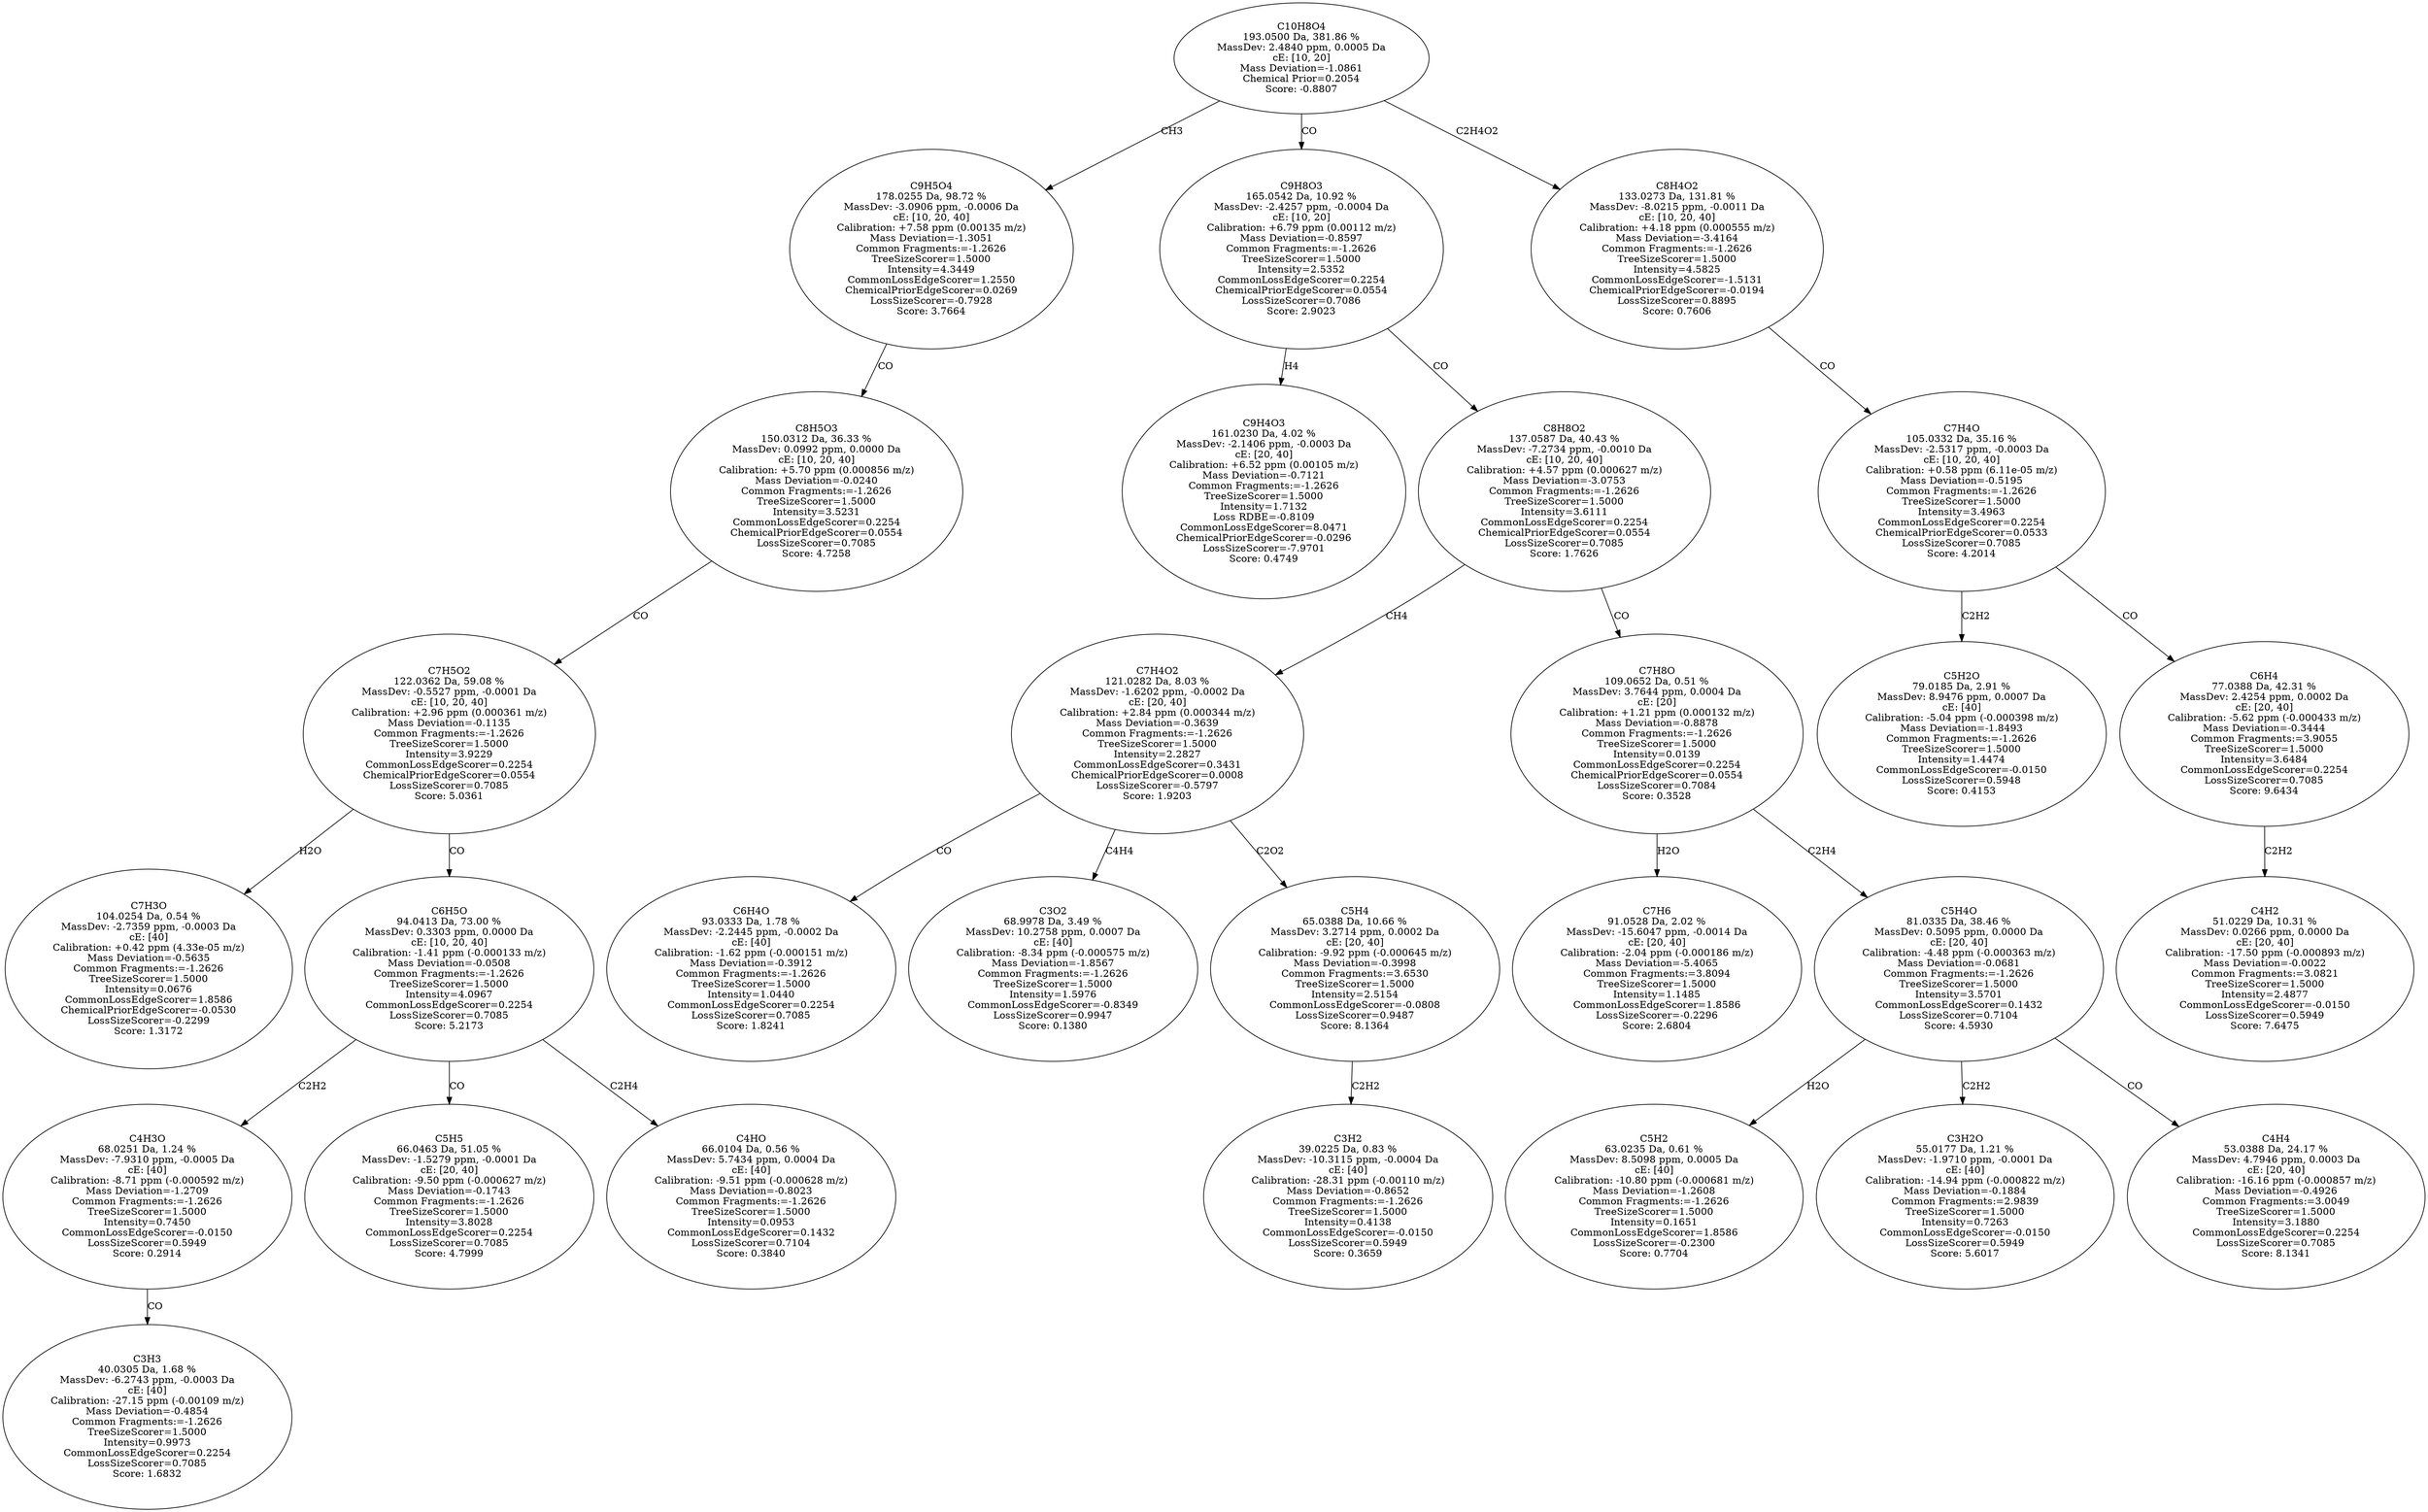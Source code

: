 strict digraph {
v1 [label="C7H3O\n104.0254 Da, 0.54 %\nMassDev: -2.7359 ppm, -0.0003 Da\ncE: [40]\nCalibration: +0.42 ppm (4.33e-05 m/z)\nMass Deviation=-0.5635\nCommon Fragments:=-1.2626\nTreeSizeScorer=1.5000\nIntensity=0.0676\nCommonLossEdgeScorer=1.8586\nChemicalPriorEdgeScorer=-0.0530\nLossSizeScorer=-0.2299\nScore: 1.3172"];
v2 [label="C3H3\n40.0305 Da, 1.68 %\nMassDev: -6.2743 ppm, -0.0003 Da\ncE: [40]\nCalibration: -27.15 ppm (-0.00109 m/z)\nMass Deviation=-0.4854\nCommon Fragments:=-1.2626\nTreeSizeScorer=1.5000\nIntensity=0.9973\nCommonLossEdgeScorer=0.2254\nLossSizeScorer=0.7085\nScore: 1.6832"];
v3 [label="C4H3O\n68.0251 Da, 1.24 %\nMassDev: -7.9310 ppm, -0.0005 Da\ncE: [40]\nCalibration: -8.71 ppm (-0.000592 m/z)\nMass Deviation=-1.2709\nCommon Fragments:=-1.2626\nTreeSizeScorer=1.5000\nIntensity=0.7450\nCommonLossEdgeScorer=-0.0150\nLossSizeScorer=0.5949\nScore: 0.2914"];
v4 [label="C5H5\n66.0463 Da, 51.05 %\nMassDev: -1.5279 ppm, -0.0001 Da\ncE: [20, 40]\nCalibration: -9.50 ppm (-0.000627 m/z)\nMass Deviation=-0.1743\nCommon Fragments:=-1.2626\nTreeSizeScorer=1.5000\nIntensity=3.8028\nCommonLossEdgeScorer=0.2254\nLossSizeScorer=0.7085\nScore: 4.7999"];
v5 [label="C4HO\n66.0104 Da, 0.56 %\nMassDev: 5.7434 ppm, 0.0004 Da\ncE: [40]\nCalibration: -9.51 ppm (-0.000628 m/z)\nMass Deviation=-0.8023\nCommon Fragments:=-1.2626\nTreeSizeScorer=1.5000\nIntensity=0.0953\nCommonLossEdgeScorer=0.1432\nLossSizeScorer=0.7104\nScore: 0.3840"];
v6 [label="C6H5O\n94.0413 Da, 73.00 %\nMassDev: 0.3303 ppm, 0.0000 Da\ncE: [10, 20, 40]\nCalibration: -1.41 ppm (-0.000133 m/z)\nMass Deviation=-0.0508\nCommon Fragments:=-1.2626\nTreeSizeScorer=1.5000\nIntensity=4.0967\nCommonLossEdgeScorer=0.2254\nLossSizeScorer=0.7085\nScore: 5.2173"];
v7 [label="C7H5O2\n122.0362 Da, 59.08 %\nMassDev: -0.5527 ppm, -0.0001 Da\ncE: [10, 20, 40]\nCalibration: +2.96 ppm (0.000361 m/z)\nMass Deviation=-0.1135\nCommon Fragments:=-1.2626\nTreeSizeScorer=1.5000\nIntensity=3.9229\nCommonLossEdgeScorer=0.2254\nChemicalPriorEdgeScorer=0.0554\nLossSizeScorer=0.7085\nScore: 5.0361"];
v8 [label="C8H5O3\n150.0312 Da, 36.33 %\nMassDev: 0.0992 ppm, 0.0000 Da\ncE: [10, 20, 40]\nCalibration: +5.70 ppm (0.000856 m/z)\nMass Deviation=-0.0240\nCommon Fragments:=-1.2626\nTreeSizeScorer=1.5000\nIntensity=3.5231\nCommonLossEdgeScorer=0.2254\nChemicalPriorEdgeScorer=0.0554\nLossSizeScorer=0.7085\nScore: 4.7258"];
v9 [label="C9H5O4\n178.0255 Da, 98.72 %\nMassDev: -3.0906 ppm, -0.0006 Da\ncE: [10, 20, 40]\nCalibration: +7.58 ppm (0.00135 m/z)\nMass Deviation=-1.3051\nCommon Fragments:=-1.2626\nTreeSizeScorer=1.5000\nIntensity=4.3449\nCommonLossEdgeScorer=1.2550\nChemicalPriorEdgeScorer=0.0269\nLossSizeScorer=-0.7928\nScore: 3.7664"];
v10 [label="C9H4O3\n161.0230 Da, 4.02 %\nMassDev: -2.1406 ppm, -0.0003 Da\ncE: [20, 40]\nCalibration: +6.52 ppm (0.00105 m/z)\nMass Deviation=-0.7121\nCommon Fragments:=-1.2626\nTreeSizeScorer=1.5000\nIntensity=1.7132\nLoss RDBE=-0.8109\nCommonLossEdgeScorer=8.0471\nChemicalPriorEdgeScorer=-0.0296\nLossSizeScorer=-7.9701\nScore: 0.4749"];
v11 [label="C6H4O\n93.0333 Da, 1.78 %\nMassDev: -2.2445 ppm, -0.0002 Da\ncE: [40]\nCalibration: -1.62 ppm (-0.000151 m/z)\nMass Deviation=-0.3912\nCommon Fragments:=-1.2626\nTreeSizeScorer=1.5000\nIntensity=1.0440\nCommonLossEdgeScorer=0.2254\nLossSizeScorer=0.7085\nScore: 1.8241"];
v12 [label="C3O2\n68.9978 Da, 3.49 %\nMassDev: 10.2758 ppm, 0.0007 Da\ncE: [40]\nCalibration: -8.34 ppm (-0.000575 m/z)\nMass Deviation=-1.8567\nCommon Fragments:=-1.2626\nTreeSizeScorer=1.5000\nIntensity=1.5976\nCommonLossEdgeScorer=-0.8349\nLossSizeScorer=0.9947\nScore: 0.1380"];
v13 [label="C3H2\n39.0225 Da, 0.83 %\nMassDev: -10.3115 ppm, -0.0004 Da\ncE: [40]\nCalibration: -28.31 ppm (-0.00110 m/z)\nMass Deviation=-0.8652\nCommon Fragments:=-1.2626\nTreeSizeScorer=1.5000\nIntensity=0.4138\nCommonLossEdgeScorer=-0.0150\nLossSizeScorer=0.5949\nScore: 0.3659"];
v14 [label="C5H4\n65.0388 Da, 10.66 %\nMassDev: 3.2714 ppm, 0.0002 Da\ncE: [20, 40]\nCalibration: -9.92 ppm (-0.000645 m/z)\nMass Deviation=-0.3998\nCommon Fragments:=3.6530\nTreeSizeScorer=1.5000\nIntensity=2.5154\nCommonLossEdgeScorer=-0.0808\nLossSizeScorer=0.9487\nScore: 8.1364"];
v15 [label="C7H4O2\n121.0282 Da, 8.03 %\nMassDev: -1.6202 ppm, -0.0002 Da\ncE: [20, 40]\nCalibration: +2.84 ppm (0.000344 m/z)\nMass Deviation=-0.3639\nCommon Fragments:=-1.2626\nTreeSizeScorer=1.5000\nIntensity=2.2827\nCommonLossEdgeScorer=0.3431\nChemicalPriorEdgeScorer=0.0008\nLossSizeScorer=-0.5797\nScore: 1.9203"];
v16 [label="C7H6\n91.0528 Da, 2.02 %\nMassDev: -15.6047 ppm, -0.0014 Da\ncE: [20, 40]\nCalibration: -2.04 ppm (-0.000186 m/z)\nMass Deviation=-5.4065\nCommon Fragments:=3.8094\nTreeSizeScorer=1.5000\nIntensity=1.1485\nCommonLossEdgeScorer=1.8586\nLossSizeScorer=-0.2296\nScore: 2.6804"];
v17 [label="C5H2\n63.0235 Da, 0.61 %\nMassDev: 8.5098 ppm, 0.0005 Da\ncE: [40]\nCalibration: -10.80 ppm (-0.000681 m/z)\nMass Deviation=-1.2608\nCommon Fragments:=-1.2626\nTreeSizeScorer=1.5000\nIntensity=0.1651\nCommonLossEdgeScorer=1.8586\nLossSizeScorer=-0.2300\nScore: 0.7704"];
v18 [label="C3H2O\n55.0177 Da, 1.21 %\nMassDev: -1.9710 ppm, -0.0001 Da\ncE: [40]\nCalibration: -14.94 ppm (-0.000822 m/z)\nMass Deviation=-0.1884\nCommon Fragments:=2.9839\nTreeSizeScorer=1.5000\nIntensity=0.7263\nCommonLossEdgeScorer=-0.0150\nLossSizeScorer=0.5949\nScore: 5.6017"];
v19 [label="C4H4\n53.0388 Da, 24.17 %\nMassDev: 4.7946 ppm, 0.0003 Da\ncE: [20, 40]\nCalibration: -16.16 ppm (-0.000857 m/z)\nMass Deviation=-0.4926\nCommon Fragments:=3.0049\nTreeSizeScorer=1.5000\nIntensity=3.1880\nCommonLossEdgeScorer=0.2254\nLossSizeScorer=0.7085\nScore: 8.1341"];
v20 [label="C5H4O\n81.0335 Da, 38.46 %\nMassDev: 0.5095 ppm, 0.0000 Da\ncE: [20, 40]\nCalibration: -4.48 ppm (-0.000363 m/z)\nMass Deviation=-0.0681\nCommon Fragments:=-1.2626\nTreeSizeScorer=1.5000\nIntensity=3.5701\nCommonLossEdgeScorer=0.1432\nLossSizeScorer=0.7104\nScore: 4.5930"];
v21 [label="C7H8O\n109.0652 Da, 0.51 %\nMassDev: 3.7644 ppm, 0.0004 Da\ncE: [20]\nCalibration: +1.21 ppm (0.000132 m/z)\nMass Deviation=-0.8878\nCommon Fragments:=-1.2626\nTreeSizeScorer=1.5000\nIntensity=0.0139\nCommonLossEdgeScorer=0.2254\nChemicalPriorEdgeScorer=0.0554\nLossSizeScorer=0.7084\nScore: 0.3528"];
v22 [label="C8H8O2\n137.0587 Da, 40.43 %\nMassDev: -7.2734 ppm, -0.0010 Da\ncE: [10, 20, 40]\nCalibration: +4.57 ppm (0.000627 m/z)\nMass Deviation=-3.0753\nCommon Fragments:=-1.2626\nTreeSizeScorer=1.5000\nIntensity=3.6111\nCommonLossEdgeScorer=0.2254\nChemicalPriorEdgeScorer=0.0554\nLossSizeScorer=0.7085\nScore: 1.7626"];
v23 [label="C9H8O3\n165.0542 Da, 10.92 %\nMassDev: -2.4257 ppm, -0.0004 Da\ncE: [10, 20]\nCalibration: +6.79 ppm (0.00112 m/z)\nMass Deviation=-0.8597\nCommon Fragments:=-1.2626\nTreeSizeScorer=1.5000\nIntensity=2.5352\nCommonLossEdgeScorer=0.2254\nChemicalPriorEdgeScorer=0.0554\nLossSizeScorer=0.7086\nScore: 2.9023"];
v24 [label="C5H2O\n79.0185 Da, 2.91 %\nMassDev: 8.9476 ppm, 0.0007 Da\ncE: [40]\nCalibration: -5.04 ppm (-0.000398 m/z)\nMass Deviation=-1.8493\nCommon Fragments:=-1.2626\nTreeSizeScorer=1.5000\nIntensity=1.4474\nCommonLossEdgeScorer=-0.0150\nLossSizeScorer=0.5948\nScore: 0.4153"];
v25 [label="C4H2\n51.0229 Da, 10.31 %\nMassDev: 0.0266 ppm, 0.0000 Da\ncE: [20, 40]\nCalibration: -17.50 ppm (-0.000893 m/z)\nMass Deviation=-0.0022\nCommon Fragments:=3.0821\nTreeSizeScorer=1.5000\nIntensity=2.4877\nCommonLossEdgeScorer=-0.0150\nLossSizeScorer=0.5949\nScore: 7.6475"];
v26 [label="C6H4\n77.0388 Da, 42.31 %\nMassDev: 2.4254 ppm, 0.0002 Da\ncE: [20, 40]\nCalibration: -5.62 ppm (-0.000433 m/z)\nMass Deviation=-0.3444\nCommon Fragments:=3.9055\nTreeSizeScorer=1.5000\nIntensity=3.6484\nCommonLossEdgeScorer=0.2254\nLossSizeScorer=0.7085\nScore: 9.6434"];
v27 [label="C7H4O\n105.0332 Da, 35.16 %\nMassDev: -2.5317 ppm, -0.0003 Da\ncE: [10, 20, 40]\nCalibration: +0.58 ppm (6.11e-05 m/z)\nMass Deviation=-0.5195\nCommon Fragments:=-1.2626\nTreeSizeScorer=1.5000\nIntensity=3.4963\nCommonLossEdgeScorer=0.2254\nChemicalPriorEdgeScorer=0.0533\nLossSizeScorer=0.7085\nScore: 4.2014"];
v28 [label="C8H4O2\n133.0273 Da, 131.81 %\nMassDev: -8.0215 ppm, -0.0011 Da\ncE: [10, 20, 40]\nCalibration: +4.18 ppm (0.000555 m/z)\nMass Deviation=-3.4164\nCommon Fragments:=-1.2626\nTreeSizeScorer=1.5000\nIntensity=4.5825\nCommonLossEdgeScorer=-1.5131\nChemicalPriorEdgeScorer=-0.0194\nLossSizeScorer=0.8895\nScore: 0.7606"];
v29 [label="C10H8O4\n193.0500 Da, 381.86 %\nMassDev: 2.4840 ppm, 0.0005 Da\ncE: [10, 20]\nMass Deviation=-1.0861\nChemical Prior=0.2054\nScore: -0.8807"];
v7 -> v1 [label="H2O"];
v3 -> v2 [label="CO"];
v6 -> v3 [label="C2H2"];
v6 -> v4 [label="CO"];
v6 -> v5 [label="C2H4"];
v7 -> v6 [label="CO"];
v8 -> v7 [label="CO"];
v9 -> v8 [label="CO"];
v29 -> v9 [label="CH3"];
v23 -> v10 [label="H4"];
v15 -> v11 [label="CO"];
v15 -> v12 [label="C4H4"];
v14 -> v13 [label="C2H2"];
v15 -> v14 [label="C2O2"];
v22 -> v15 [label="CH4"];
v21 -> v16 [label="H2O"];
v20 -> v17 [label="H2O"];
v20 -> v18 [label="C2H2"];
v20 -> v19 [label="CO"];
v21 -> v20 [label="C2H4"];
v22 -> v21 [label="CO"];
v23 -> v22 [label="CO"];
v29 -> v23 [label="CO"];
v27 -> v24 [label="C2H2"];
v26 -> v25 [label="C2H2"];
v27 -> v26 [label="CO"];
v28 -> v27 [label="CO"];
v29 -> v28 [label="C2H4O2"];
}